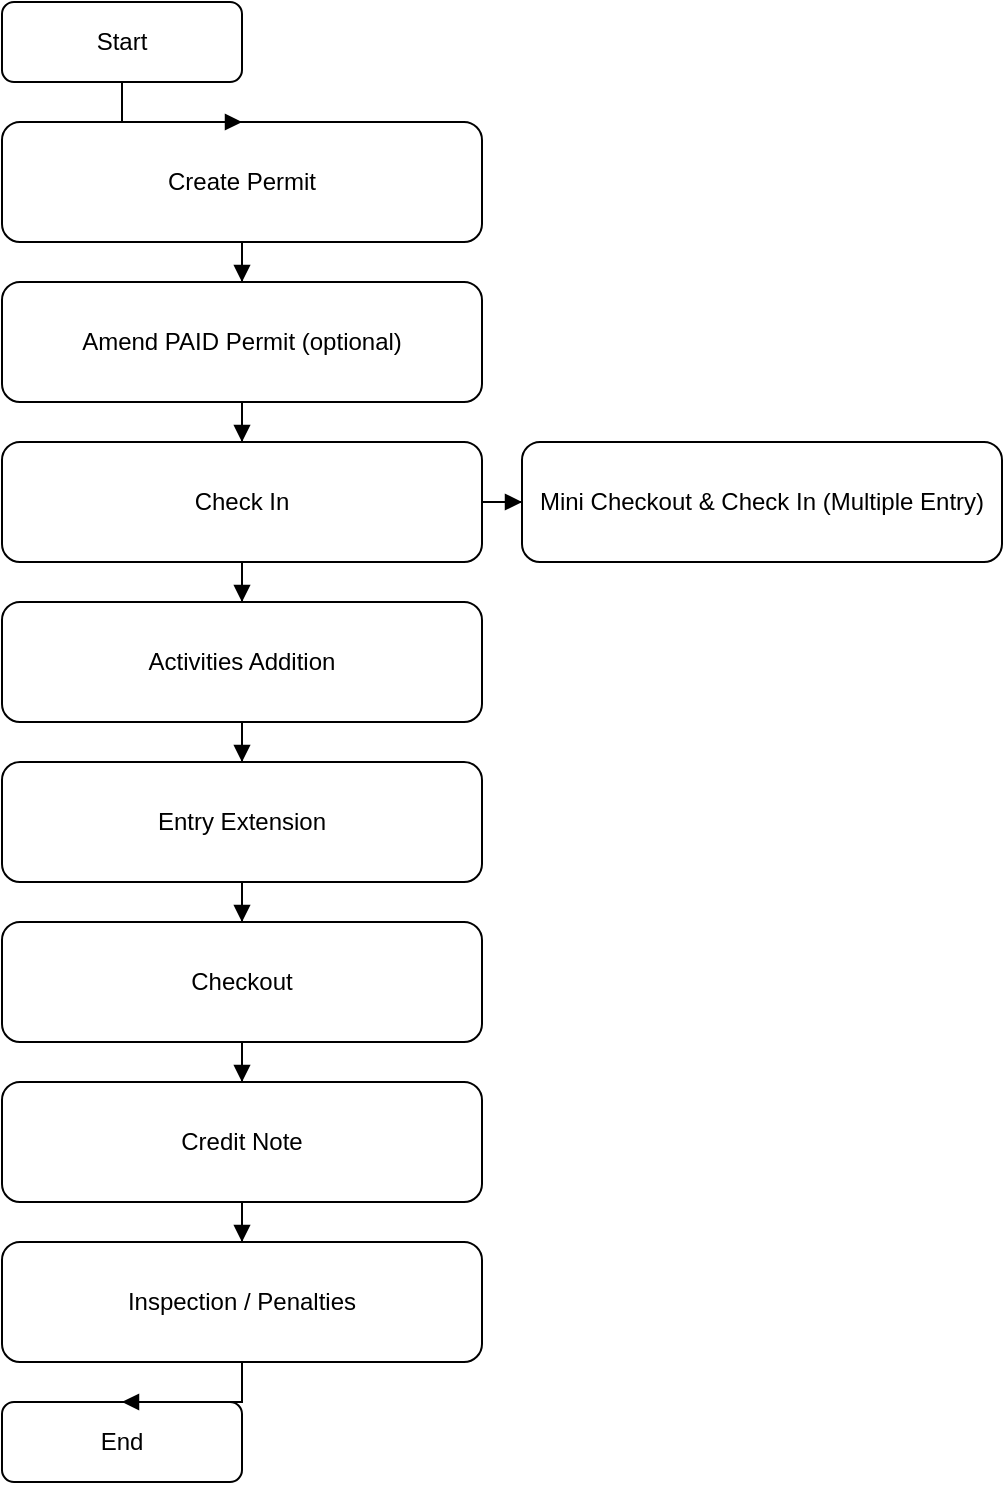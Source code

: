 <?xml version="1.0" encoding="UTF-8"?>
<mxfile>
  <diagram id="flowchart" name="Flowchart">
    <mxGraphModel dx="1426" dy="879" grid="1" gridSize="10" guides="1" tooltips="1" connect="1" arrows="1" fold="1" page="1" pageScale="1" pageWidth="827" pageHeight="1169" math="0" shadow="0">
      <root>
        <mxCell id="0"/>
        <mxCell id="1" parent="0"/>
        <mxCell id="2" value="Start" style="rounded=1;whiteSpace=wrap;html=1;" vertex="1" parent="1">
          <mxGeometry x="320" y="20" width="120" height="40" as="geometry"/>
        </mxCell>
        <mxCell id="3" value="Create Permit" style="rounded=1;whiteSpace=wrap;html=1;" vertex="1" parent="1">
          <mxGeometry x="320" y="80" width="240" height="60" as="geometry"/>
        </mxCell>
        <mxCell id="4" value="Amend PAID Permit (optional)" style="rounded=1;whiteSpace=wrap;html=1;" vertex="1" parent="1">
          <mxGeometry x="320" y="160" width="240" height="60" as="geometry"/>
        </mxCell>
        <mxCell id="5" value="Check In" style="rounded=1;whiteSpace=wrap;html=1;" vertex="1" parent="1">
          <mxGeometry x="320" y="240" width="240" height="60" as="geometry"/>
        </mxCell>
        <mxCell id="6" value="Mini Checkout &amp; Check In (Multiple Entry)" style="rounded=1;whiteSpace=wrap;html=1;" vertex="1" parent="1">
          <mxGeometry x="580" y="240" width="240" height="60" as="geometry"/>
        </mxCell>
        <mxCell id="7" value="Activities Addition" style="rounded=1;whiteSpace=wrap;html=1;" vertex="1" parent="1">
          <mxGeometry x="320" y="320" width="240" height="60" as="geometry"/>
        </mxCell>
        <mxCell id="8" value="Entry Extension" style="rounded=1;whiteSpace=wrap;html=1;" vertex="1" parent="1">
          <mxGeometry x="320" y="400" width="240" height="60" as="geometry"/>
        </mxCell>
        <mxCell id="9" value="Checkout" style="rounded=1;whiteSpace=wrap;html=1;" vertex="1" parent="1">
          <mxGeometry x="320" y="480" width="240" height="60" as="geometry"/>
        </mxCell>
        <mxCell id="10" value="Credit Note" style="rounded=1;whiteSpace=wrap;html=1;" vertex="1" parent="1">
          <mxGeometry x="320" y="560" width="240" height="60" as="geometry"/>
        </mxCell>
        <mxCell id="11" value="Inspection / Penalties" style="rounded=1;whiteSpace=wrap;html=1;" vertex="1" parent="1">
          <mxGeometry x="320" y="640" width="240" height="60" as="geometry"/>
        </mxCell>
        <mxCell id="12" value="End" style="rounded=1;whiteSpace=wrap;html=1;" vertex="1" parent="1">
          <mxGeometry x="320" y="720" width="120" height="40" as="geometry"/>
        </mxCell>

        <!-- Connecting arrows -->
        <mxCell id="13" style="edgeStyle=orthogonalEdgeStyle;rounded=0;orthogonalLoop=1;jettySize=auto;html=1;endArrow=block;endFill=1;" edge="1" parent="1" source="2" target="3">
          <mxGeometry relative="1" as="geometry"/>
        </mxCell>
        <mxCell id="14" style="edgeStyle=orthogonalEdgeStyle;rounded=0;orthogonalLoop=1;jettySize=auto;html=1;endArrow=block;endFill=1;" edge="1" parent="1" source="3" target="4">
          <mxGeometry relative="1" as="geometry"/>
        </mxCell>
        <mxCell id="15" style="edgeStyle=orthogonalEdgeStyle;rounded=0;orthogonalLoop=1;jettySize=auto;html=1;endArrow=block;endFill=1;" edge="1" parent="1" source="4" target="5">
          <mxGeometry relative="1" as="geometry"/>
        </mxCell>
        <mxCell id="16" style="edgeStyle=orthogonalEdgeStyle;rounded=0;orthogonalLoop=1;jettySize=auto;html=1;endArrow=block;endFill=1;" edge="1" parent="1" source="5" target="7">
          <mxGeometry relative="1" as="geometry"/>
        </mxCell>
        <mxCell id="17" style="edgeStyle=orthogonalEdgeStyle;rounded=0;orthogonalLoop=1;jettySize=auto;html=1;endArrow=block;endFill=1;" edge="1" parent="1" source="7" target="8">
          <mxGeometry relative="1" as="geometry"/>
        </mxCell>
        <mxCell id="18" style="edgeStyle=orthogonalEdgeStyle;rounded=0;orthogonalLoop=1;jettySize=auto;html=1;endArrow=block;endFill=1;" edge="1" parent="1" source="8" target="9">
          <mxGeometry relative="1" as="geometry"/>
        </mxCell>
        <mxCell id="19" style="edgeStyle=orthogonalEdgeStyle;rounded=0;orthogonalLoop=1;jettySize=auto;html=1;endArrow=block;endFill=1;" edge="1" parent="1" source="9" target="10">
          <mxGeometry relative="1" as="geometry"/>
        </mxCell>
        <mxCell id="20" style="edgeStyle=orthogonalEdgeStyle;rounded=0;orthogonalLoop=1;jettySize=auto;html=1;endArrow=block;endFill=1;" edge="1" parent="1" source="10" target="11">
          <mxGeometry relative="1" as="geometry"/>
        </mxCell>
        <mxCell id="21" style="edgeStyle=orthogonalEdgeStyle;rounded=0;orthogonalLoop=1;jettySize=auto;html=1;endArrow=block;endFill=1;" edge="1" parent="1" source="11" target="12">
          <mxGeometry relative="1" as="geometry"/>
        </mxCell>
        <mxCell id="22" style="edgeStyle=orthogonalEdgeStyle;rounded=0;orthogonalLoop=1;jettySize=auto;html=1;endArrow=block;endFill=1;" edge="1" parent="1" source="5" target="6">
          <mxGeometry relative="1" as="geometry"/>
        </mxCell>
      </root>
    </mxGraphModel>
  </diagram>
</mxfile>
